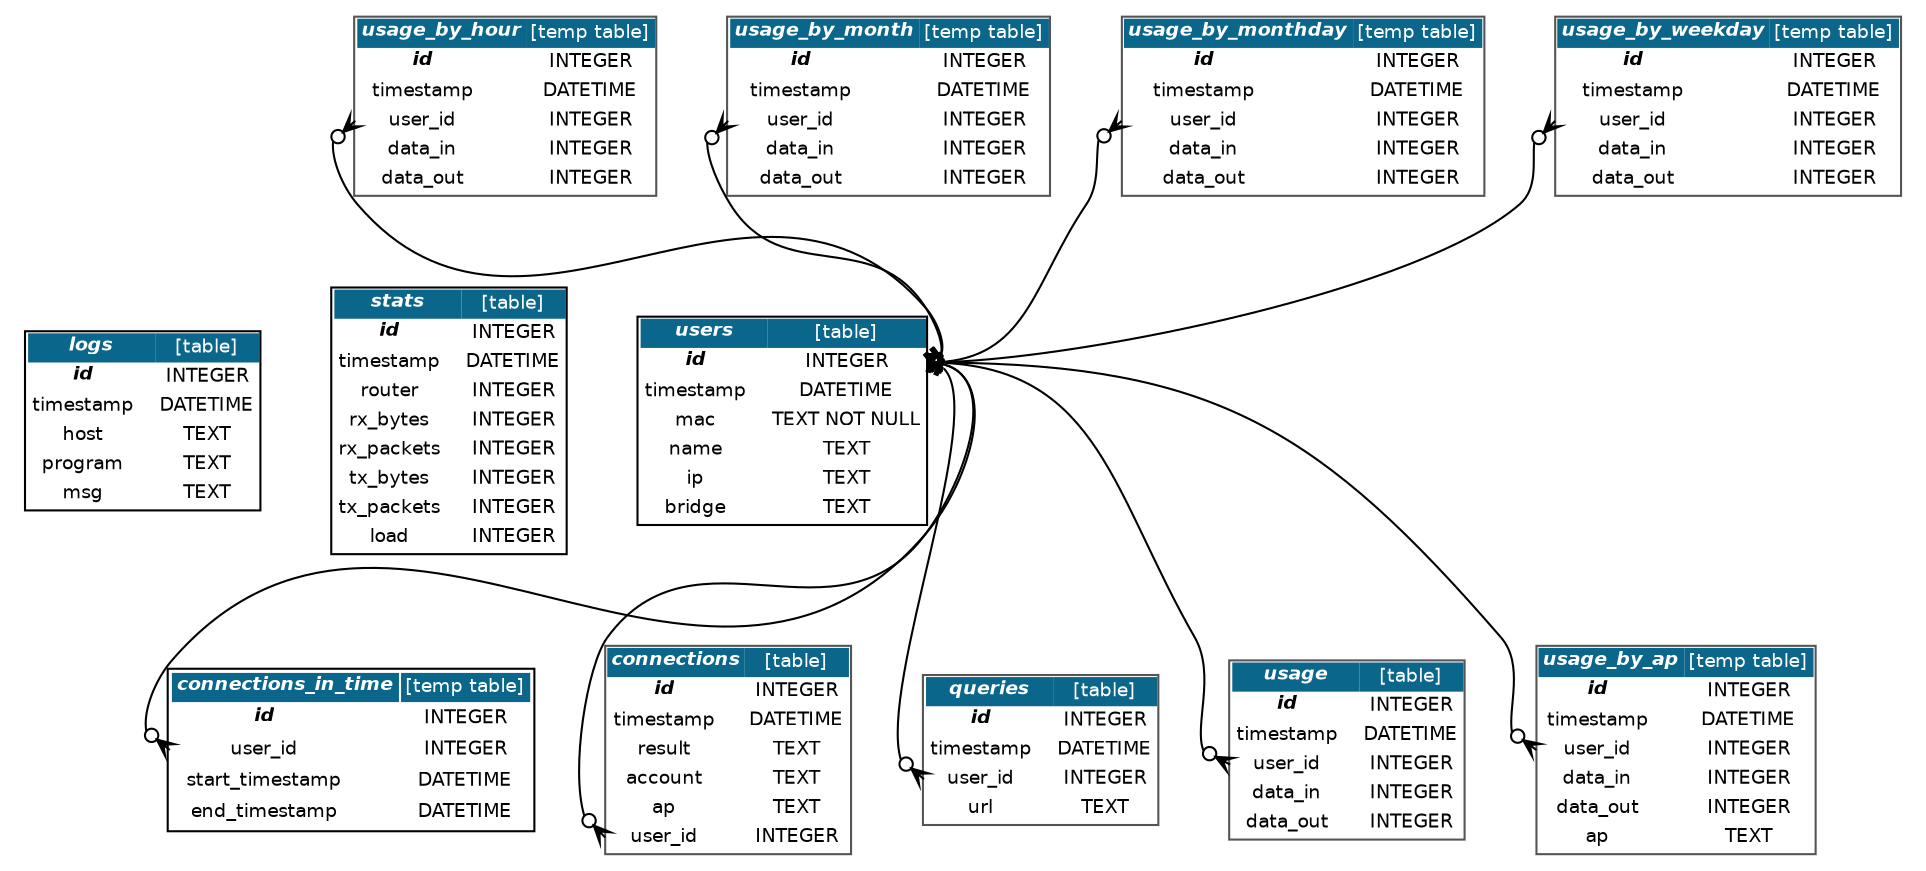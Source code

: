 digraph SqlTables {
	margin="0";
	
	graph [
		fontname=Helvetica,
		fontsize=9,
		labeljust=r,
		labelloc=b,
		rankdir=BT,
	];
	node [fontname=Helvetica,
		fontsize=9,
		label="\N",
		shape=plaintext
	];
	edge [arrowsize=0.8,
		fontname=Helvetica,
		fontsize=8
	];
	
	logs_32c5af	 [
		label=<
      <table border="1" cellborder="0" cellpadding="2" cellspacing="0" bgcolor="white">
		<tr>
			<td colspan="2" bgcolor='#0A668A'><b><i><font color="white">logs</font></i></b></td>
			<td bgcolor='#0A668A'><font color="white">[table]</font></td>
		</tr>
		<tr>
			<td port='id_146b61ba.start'><b><i>id</i></b></td>
			<td> </td>
			<td port='id_146b61ba.end'>INTEGER</td>
		</tr>
		<tr>
			<td port='timestamp_b2ec25af.start'>timestamp</td>
			<td> </td>
			<td port='timestamp_b2ec25af.end'>DATETIME</td>
		</tr>
		<tr>
			<td port='host_a7199e87.start'>host</td>
			<td> </td>
			<td port='host_a7199e87.end'>TEXT</td>
		</tr>
		<tr>
			<td port='program_4a6ad545.start'>program</td>
			<td> </td>
			<td port='program_4a6ad545.end'>TEXT</td>
		</tr>
		<tr>
			<td port='msg_7900e6c2.start'>msg</td>
			<td> </td>
			<td port='msg_7900e6c2.end'>TEXT</td>
		</tr>
      </table>
    >];
	
	stats_68ac49f	 [
		label=<
      <table cellborder="0" cellpadding="2" cellspacing="0" bgcolor="white">
		<tr>
			<td colspan="2" bgcolor='#0A668A'><b><i><font color="white">stats</font></i></b></td>
			<td bgcolor='#0A668A'><font color="white">[table]</font></td>
		</tr>
		<tr>
			<td port='id_4e97bcca.start'><b><i>id</i></b></td>
			<td> </td>
			<td port='id_4e97bcca.end'>INTEGER</td>
		</tr>
		<tr>
			<td port='timestamp_8a0d3c9f.start'>timestamp</td>
			<td> </td>
			<td port='timestamp_8a0d3c9f.end'>DATETIME</td>
		</tr>
		<tr>
			<td port='router_9fa5d778.start'>router</td>
			<td> </td>
			<td port='router_9fa5d778.end'>INTEGER</td>
		</tr>
		<tr>
			<td port='rx_bytes_326d5a1.start'>rx_bytes</td>
			<td> </td>
			<td port='rx_bytes_326d5a1.end'>INTEGER</td>
		</tr>
		<tr>
			<td port='rx_packets_8f7de4a1.start'>rx_packets</td>
			<td> </td>
			<td port='rx_packets_8f7de4a1.end'>INTEGER</td>
		</tr>
		<tr>
			<td port='tx_bytes_d2e92f5f.start'>tx_bytes</td>
			<td> </td>
			<td port='tx_bytes_d2e92f5f.end'>INTEGER</td>
		</tr>
		<tr>
			<td port='tx_packets_7810c6df.start'>tx_packets</td>
			<td> </td>
			<td port='tx_packets_7810c6df.end'>INTEGER</td>
		</tr>
		<tr>
			<td port='load_79d44d5.start'>load</td>
			<td> </td>
			<td port='load_79d44d5.end'>INTEGER</td>
		</tr>
      </table>
    >];
	
	connections_in_time_82fb4cbd	 [
		label=<
			<table border="1" cellborder="0" cellpadding="2" cellspacing="1" bgcolor="white">
				<tr>
					<td colspan="2" bgcolor='#0A668A'><b><i><font color="white">connections_in_time</font></i></b></td>
					<td bgcolor='#0A668A'><font color="white">[temp table]</font></td>
				</tr>
				<tr>
					<td port='id_7a07d7ec.start'><b><i>id</i></b></td>
					<td> </td>
					<td port='id_7a07d7ec.end'>INTEGER</td>
				</tr>
				<tr>
					<td port='user_id_c1263dde.start'>user_id</td>
					<td> </td>
					<td port='user_id_c1263dde.end'>INTEGER</td>
				</tr>
				<tr>
					<td port='start_timestamp_557e6648.start'>start_timestamp</td>
					<td> </td>
					<td port='start_timestamp_557e6648.end'>DATETIME</td>
				</tr>
				<tr>
					<td port='end_timestamp_7c048f41.start'>end_timestamp</td>
					<td> </td>
					<td port='end_timestamp_7c048f41.end'>DATETIME</td>
				</tr>
      </table>
    >];
	
	users_6a68e08	 [
		label=<
      <table border="1" cellborder="0" cellpadding="2" cellspacing="0" bgcolor="white">
		<tr>
			<td colspan="2" bgcolor='#0A668A'><b><i><font color="white">users</font></i></b></td>
			<td bgcolor='#0A668A'><font color="white">[table]</font></td>
		</tr>
		<tr>
			<td port='id_f02b0ec1.start'><b><i>id</i></b></td>
			<td > </td>
			<td port='id_f02b0ec1.end'>INTEGER</td>
		</tr>
		<tr>
			<td port='timestamp_ed813088.start'>timestamp</td>
			<td> </td>
			<td port='timestamp_ed813088.end'>DATETIME</td>
		</tr>
		<tr>
			<td port='mac_1536d869.start'>mac</td>
			<td> </td>
			<td port='mac_1536d869.end'>TEXT NOT NULL</td>
		</tr>
		<tr>
			<td port='name_91a4aab1.start'>name</td>
			<td> </td>
			<td port='name_91a4aab1.end'>TEXT</td>
		</tr>
		<tr>
			<td port='ip_f02b0ecd.start'>ip</td>
			<td> </td>
			<td port='ip_f02b0ecd.end'>TEXT</td>
		</tr>
		<tr>
			<td port='bridge_a798622f.start'>bridge</td>
			<td> </td>
			<td port='bridge_a798622f.end'>TEXT</td>
		</tr>
      </table>
    >];
	
	connections_in_time_82fb4cbd:"user_id_c1263dde.start":w -> users_6a68e08:"id_f02b0ec1.end":e	 [arrowhead=teetee,
		arrowtail=crowodot,
		dir=both,
		style=solid];
	
	connections_66cb5d55	 [label=<
      <table border="1" cellborder="0" cellpadding="2" cellspacing="0" bgcolor="white" color="#555555">
		<tr>
			<td colspan="2" bgcolor='#0A668A'><b><i><font color="white">connections</font></i></b></td>
			<td bgcolor='#0A668A'><font color="white">[table]</font></td>
		</tr>
		<tr>
			<td port='id_4bc2e054.start'><b><i>id</i></b></td>
			<td> </td>
			<td port='id_4bc2e054.end'>INTEGER</td>
		</tr>
		<tr>
			<td port='timestamp_e7507455.start'>timestamp</td>
			<td> </td>
			<td port='timestamp_e7507455.end'>DATETIME</td>
		</tr>
		<tr>
			<td port='result_89aef5bc.start'>result</td>
			<td> </td>
			<td port='result_89aef5bc.end'>TEXT</td>
		</tr>
		<tr>
			<td port='account_e720d294.start'>account</td>
			<td> </td>
			<td port='account_e720d294.end'>TEXT</td>
		</tr>
		<tr>
			<td port='ap_4bc2df68.start'>ap</td>
			<td> </td>
			<td port='ap_4bc2df68.end'>TEXT</td>
		</tr>
		<tr>
			<td port='user_id_24883676.start'>user_id</td>
			<td> </td>
			<td port='user_id_24883676.end'>INTEGER</td>
		</tr>
      </table>
    >];
	
	connections_66cb5d55:"user_id_24883676.start":w -> users_6a68e08:"id_f02b0ec1.end":e	 [arrowhead=teetee,
		arrowtail=crowodot,
		dir=both];
		
	queries_270bd766	 [
		label=<
      <table border="1" cellborder="0" cellpadding="2" cellspacing="0" bgcolor="white" color="#555555">
	<tr>
		<td colspan="2" bgcolor='#0A668A'><b><i><font color="white">queries</font></i></b></td>
		<td bgcolor='#0A668A'><font color="white">[table]</font></td>
	</tr>
	<tr>
		<td port='id_daffe0a3.start'><b><i>id</i></b></td>
		<td> </td>
		<td port='id_daffe0a3.end'>INTEGER</td>
	</tr>
	<tr>
		<td port='timestamp_8f5d5ce6.start'>timestamp</td>
		<td> </td>
		<td port='timestamp_8f5d5ce6.end'>DATETIME</td>
	</tr>
	<tr>
		<td port='user_id_1a3a0f87.start'>user_id</td>
		<td> </td>
		<td port='user_id_1a3a0f87.end'>INTEGER</td>
	</tr>
	<tr>
		<td port='url_84fc62e7.start'>url</td>
		<td> </td>
		<td port='url_84fc62e7.end'>TEXT</td>
	</tr>
      </table>
    >];
	queries_270bd766:"user_id_1a3a0f87.start":w -> users_6a68e08:"id_f02b0ec1.end":e	 [arrowhead=teetee,
		arrowtail=crowodot,
		dir=both,
		style=solid];

	usage_6a67da1	 [
		label=<
      <table border="1" cellborder="0" cellpadding="2" cellspacing="0" bgcolor="white" color="#555555">
		<tr>
			<td colspan="2" bgcolor='#0A668A'><b><i><font color="white">usage</font></i></b></td>
			<td bgcolor='#0A668A'><font color="white">[table]</font></td>
		</tr>
		<tr>
			<td port='id_e8b64c88.start'><b><i>id</i></b></td>
			<td> </td>
			<td port='id_e8b64c88.end'>INTEGER</td>
		</tr>
		<tr>
			<td port='timestamp_c66182a1.start'>timestamp</td>
			<td> </td>
			<td port='timestamp_c66182a1.end'>DATETIME</td>
		</tr>
		<tr>
			<td port='user_id_4b944ac2.start'>user_id</td>
			<td> </td>
			<td port='user_id_4b944ac2.end'>INTEGER</td>
		</tr>
		<tr>
			<td port='data_in_aa5ec68d.start'>data_in</td>
			<td> </td>
			<td port='data_in_aa5ec68d.end'>INTEGER</td>
		</tr>
		<tr>
			<td port='data_out_a17a22e6.start'>data_out</td>
			<td> </td>
			<td port='data_out_a17a22e6.end'>INTEGER</td>
		</tr>
      </table>
    >];
	
	usage_6a67da1:"user_id_4b944ac2.start":w -> users_6a68e08:"id_f02b0ec1.end":e	 [arrowhead=teetee,
		arrowtail=crowodot,
		dir=both,
		style=solid];
	
	usage_by_ap_4999d4f9	 [
		label=<
		<table border="1" cellborder="0" cellpadding="2" cellspacing="0" bgcolor="white" color="#555555">
			<tr>
				<td colspan="2" bgcolor='#0A668A'><b><i><font color="white">usage_by_ap</font></i></b></td>
				<td bgcolor='#0A668A'><font color="white">[temp table]</font></td>
			</tr>
			<tr>
				<td port='id_4979630.start'><b><i>id</i></b></td>
				<td> </td>
				<td port='id_4979630.end'>INTEGER</td>
			</tr>
			<tr>
				<td port='timestamp_b91495f9.start'>timestamp</td>
				<td> </td>
				<td port='timestamp_b91495f9.end'>DATETIME</td>
			</tr>
			<tr>
				<td port='user_id_24c6ca1a.start'>user_id</td>
				<td> </td>
				<td port='user_id_24c6ca1a.end'>INTEGER</td>
			</tr>
			<tr>
				<td port='data_in_839145e5.start'>data_in</td>
				<td> </td>
				<td port='data_in_839145e5.end'>INTEGER</td>
			</tr>
			<tr>
				<td port='data_out_ee978e8e.start'>data_out</td>
				<td> </td>
				<td port='data_out_ee978e8e.end'>INTEGER</td>
			</tr>
			<tr>
				<td port='ap_4979544.start'>ap</td>
				<td> </td>
				<td port='ap_4979544.end'>TEXT</td>
			</tr>
      </table>
    >];
	
	usage_by_ap_4999d4f9:"user_id_24c6ca1a.start":w -> users_6a68e08:"id_f02b0ec1.end":e	 [arrowhead=teetee,
		arrowtail=crowodot,
		dir=both,
		style=solid];
	
	usage_by_hour_4a7bb42e	 [
		label=<
			<table border="1" cellborder="0" cellpadding="2" cellspacing="0" bgcolor="white" color="#555555">
				<tr>
					<td colspan="2" bgcolor='#0A668A'><b><i><font color="white">usage_by_hour</font></i></b></td>
					<td bgcolor='#0A668A'><font color="white">[temp table]</font></td>
				</tr>
				<tr>
					<td port='id_b18d6edb.start'><b><i>id</i></b></td>
					<td> </td>
					<td port='id_b18d6edb.end'>INTEGER</td>
				</tr>
				<tr>
					<td port='timestamp_f4404dae.start'>timestamp</td>
					<td> </td>
					<td port='timestamp_f4404dae.end'>DATETIME</td>
				</tr>
				<tr>
					<td port='user_id_384a44f.start'>user_id</td>
					<td> </td>
					<td port='user_id_384a44f.end'>INTEGER</td>
				</tr>
				<tr>
					<td port='data_in_624f201a.start'>data_in</td>
					<td> </td>
					<td port='data_in_624f201a.end'>INTEGER</td>
				</tr>
				<tr>
					<td port='data_out_e794faf9.start'>data_out</td>
					<td> </td>
					<td port='data_out_e794faf9.end'>INTEGER</td>
				</tr>
			</table>
    >];
	
	usage_by_hour_4a7bb42e:"user_id_384a44f.start":w -> users_6a68e08:"id_f02b0ec1.end":e	 [arrowhead=teetee,
		arrowtail=crowodot,
		dir=both,
		style=solid];
	
	usage_by_month_5412d76	 [
		label=<
      <table border="1" cellborder="0" cellpadding="2" cellspacing="0" bgcolor="white" color="#555555">
			<tr>
				<td colspan="2" bgcolor='#0A668A'><b><i><font color="white">usage_by_month</font></i></b></td>
				<td bgcolor='#0A668A'><font color="white">[temp table]</font></td>
			</tr>
			<tr>
				<td port='id_7bca1093.start'><b><i>id</i></b></td>
				<td> </td>
				<td port='id_7bca1093.end'>INTEGER</td>
			</tr>
			<tr>
				<td port='timestamp_b2721af6.start'>timestamp</td>
				<td> </td>
				<td port='timestamp_b2721af6.end'>DATETIME</td>
			</tr>
			<tr>
				<td port='user_id_35005597.start'>user_id</td>
				<td> </td>
				<td port='user_id_35005597.end'>INTEGER</td>
			</tr>
			<tr>
				<td port='data_in_93cad162.start'>data_in</td>
				<td> </td>
				<td port='data_in_93cad162.end'>INTEGER</td>
			</tr>
			<tr>
				<td port='data_out_e58f72b1.start'>data_out</td>
				<td> </td>
				<td port='data_out_e58f72b1.end'>INTEGER</td>
			</tr>
      </table>
    >];
	
	usage_by_month_5412d76:"user_id_35005597.start":w -> users_6a68e08:"id_f02b0ec1.end":e	 [arrowhead=teetee,
		arrowtail=crowodot,
		dir=both,
		style=solid];

	usage_by_monthday_7bcada66	 [
		label=<
      <table border="1" cellborder="0" cellpadding="2" cellspacing="0" bgcolor="white" color="#555555">
		<tr>
			<td colspan="2" bgcolor='#0A668A'><b><i><font color="white">usage_by_monthday</font></i></b></td>
			<td bgcolor='#0A668A'><font color="white">[temp table]</font></td>
		</tr>
		<tr>
			<td port='id_db3dfda3.start'><b><i>id</i></b></td>
			<td> </td>
			<td port='id_db3dfda3.end'>INTEGER</td>
		</tr>
		<tr>
			<td port='timestamp_46afdfe6.start'>timestamp</td>
			<td> </td>
			<td port='timestamp_46afdfe6.end'>DATETIME</td>
		</tr>
		<tr>
			<td port='user_id_d461287.start'>user_id</td>
			<td> </td>
			<td port='user_id_d461287.end'>INTEGER</td>
		</tr>
		<tr>
			<td port='data_in_6c108e52.start'>data_in</td>
			<td> </td>
			<td port='data_in_6c108e52.end'>INTEGER</td>
		</tr>
		<tr>
			<td port='data_out_160153c1.start'>data_out</td>
			<td> </td>
			<td port='data_out_160153c1.end'>INTEGER</td>
		</tr>
      </table>
    >];
	
	usage_by_monthday_7bcada66:"user_id_d461287.start":w -> users_6a68e08:"id_f02b0ec1.end":e	 [arrowhead=teetee,
		arrowtail=crowodot,
		dir=both,
		style=solid];
	
	usage_by_weekday_b916949e	 [
		label=<
      <table border="1" cellborder="0" cellpadding="2" cellspacing="0" bgcolor="white" color="#555555">
		<tr>
			<td colspan="2" bgcolor='#0A668A'><b><i><font color="white">usage_by_weekday</font></i></b></td>
			<td bgcolor='#0A668A'><font color="white">[temp table]</font></td>
		</tr>
		<tr>
			<td port='id_eab9786b.start'><b><i>id</i></b></td>
			<td> </td>
			<td port='id_eab9786b.end'>INTEGER</td>
		</tr>
		<tr>
			<td port='timestamp_4ade061e.start'>timestamp</td>
			<td> </td>
			<td port='timestamp_4ade061e.end'>DATETIME</td>
		</tr>
		<tr>
			<td port='user_id_f73014bf.start'>user_id</td>
			<td> </td>
			<td port='user_id_f73014bf.end'>INTEGER</td>
		</tr>
		<tr>
			<td port='data_in_55fa908a.start'>data_in</td>
			<td> </td>
			<td port='data_in_55fa908a.end'>INTEGER</td>
		</tr>
		<tr>
			<td port='data_out_69579889.start'>data_out</td>
			<td> </td>
			<td port='data_out_69579889.end'>INTEGER</td>
		</tr>
      </table>
    >];
	
	usage_by_weekday_b916949e:"user_id_f73014bf.start":w -> users_6a68e08:"id_f02b0ec1.end":e	 [arrowhead=teetee,
		arrowtail=crowodot,
		dir=both,
		style=solid];
		
	{ rank=sink; usage_by_weekday_b916949e usage_by_monthday_7bcada66 usage_by_month_5412d76 usage_by_hour_4a7bb42e}
}
